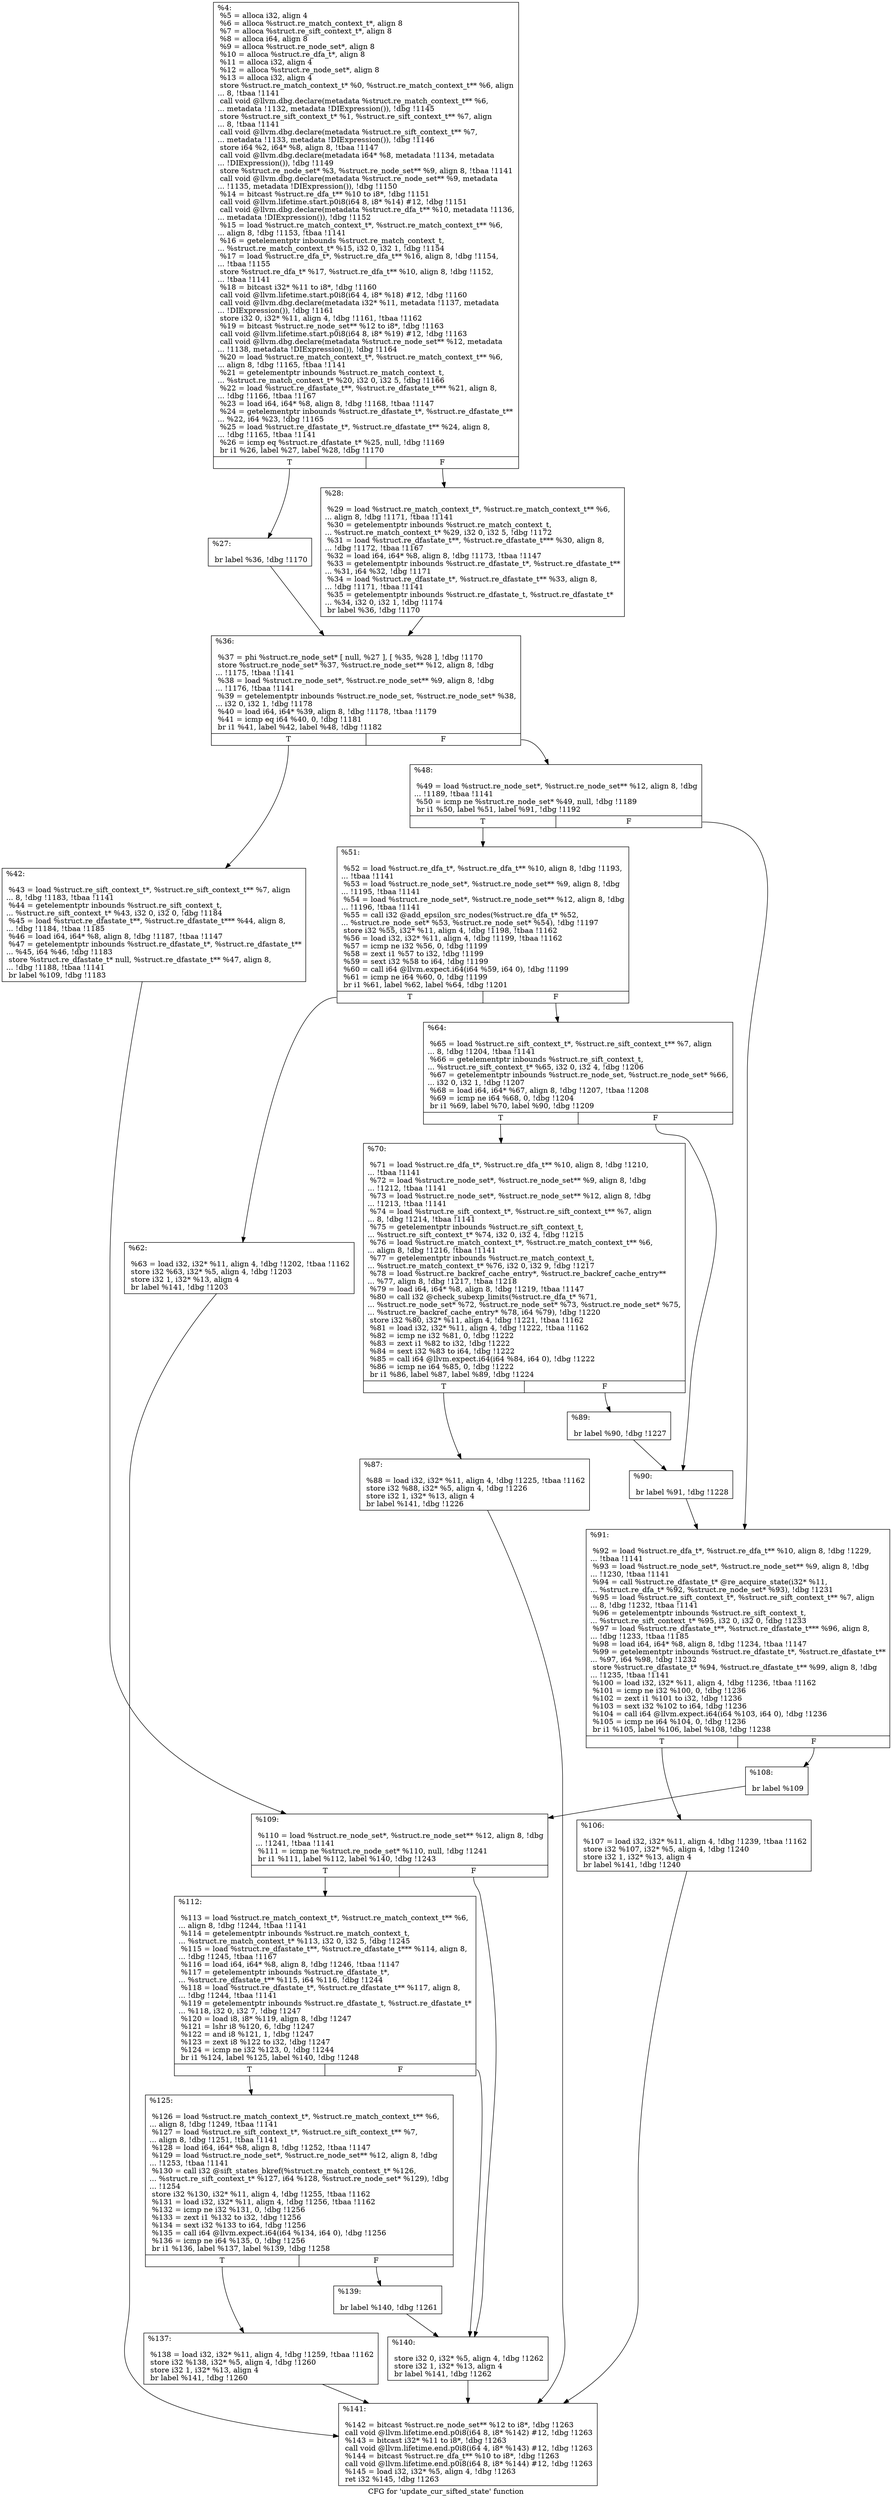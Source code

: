 digraph "CFG for 'update_cur_sifted_state' function" {
	label="CFG for 'update_cur_sifted_state' function";

	Node0xe92af0 [shape=record,label="{%4:\l  %5 = alloca i32, align 4\l  %6 = alloca %struct.re_match_context_t*, align 8\l  %7 = alloca %struct.re_sift_context_t*, align 8\l  %8 = alloca i64, align 8\l  %9 = alloca %struct.re_node_set*, align 8\l  %10 = alloca %struct.re_dfa_t*, align 8\l  %11 = alloca i32, align 4\l  %12 = alloca %struct.re_node_set*, align 8\l  %13 = alloca i32, align 4\l  store %struct.re_match_context_t* %0, %struct.re_match_context_t** %6, align\l... 8, !tbaa !1141\l  call void @llvm.dbg.declare(metadata %struct.re_match_context_t** %6,\l... metadata !1132, metadata !DIExpression()), !dbg !1145\l  store %struct.re_sift_context_t* %1, %struct.re_sift_context_t** %7, align\l... 8, !tbaa !1141\l  call void @llvm.dbg.declare(metadata %struct.re_sift_context_t** %7,\l... metadata !1133, metadata !DIExpression()), !dbg !1146\l  store i64 %2, i64* %8, align 8, !tbaa !1147\l  call void @llvm.dbg.declare(metadata i64* %8, metadata !1134, metadata\l... !DIExpression()), !dbg !1149\l  store %struct.re_node_set* %3, %struct.re_node_set** %9, align 8, !tbaa !1141\l  call void @llvm.dbg.declare(metadata %struct.re_node_set** %9, metadata\l... !1135, metadata !DIExpression()), !dbg !1150\l  %14 = bitcast %struct.re_dfa_t** %10 to i8*, !dbg !1151\l  call void @llvm.lifetime.start.p0i8(i64 8, i8* %14) #12, !dbg !1151\l  call void @llvm.dbg.declare(metadata %struct.re_dfa_t** %10, metadata !1136,\l... metadata !DIExpression()), !dbg !1152\l  %15 = load %struct.re_match_context_t*, %struct.re_match_context_t** %6,\l... align 8, !dbg !1153, !tbaa !1141\l  %16 = getelementptr inbounds %struct.re_match_context_t,\l... %struct.re_match_context_t* %15, i32 0, i32 1, !dbg !1154\l  %17 = load %struct.re_dfa_t*, %struct.re_dfa_t** %16, align 8, !dbg !1154,\l... !tbaa !1155\l  store %struct.re_dfa_t* %17, %struct.re_dfa_t** %10, align 8, !dbg !1152,\l... !tbaa !1141\l  %18 = bitcast i32* %11 to i8*, !dbg !1160\l  call void @llvm.lifetime.start.p0i8(i64 4, i8* %18) #12, !dbg !1160\l  call void @llvm.dbg.declare(metadata i32* %11, metadata !1137, metadata\l... !DIExpression()), !dbg !1161\l  store i32 0, i32* %11, align 4, !dbg !1161, !tbaa !1162\l  %19 = bitcast %struct.re_node_set** %12 to i8*, !dbg !1163\l  call void @llvm.lifetime.start.p0i8(i64 8, i8* %19) #12, !dbg !1163\l  call void @llvm.dbg.declare(metadata %struct.re_node_set** %12, metadata\l... !1138, metadata !DIExpression()), !dbg !1164\l  %20 = load %struct.re_match_context_t*, %struct.re_match_context_t** %6,\l... align 8, !dbg !1165, !tbaa !1141\l  %21 = getelementptr inbounds %struct.re_match_context_t,\l... %struct.re_match_context_t* %20, i32 0, i32 5, !dbg !1166\l  %22 = load %struct.re_dfastate_t**, %struct.re_dfastate_t*** %21, align 8,\l... !dbg !1166, !tbaa !1167\l  %23 = load i64, i64* %8, align 8, !dbg !1168, !tbaa !1147\l  %24 = getelementptr inbounds %struct.re_dfastate_t*, %struct.re_dfastate_t**\l... %22, i64 %23, !dbg !1165\l  %25 = load %struct.re_dfastate_t*, %struct.re_dfastate_t** %24, align 8,\l... !dbg !1165, !tbaa !1141\l  %26 = icmp eq %struct.re_dfastate_t* %25, null, !dbg !1169\l  br i1 %26, label %27, label %28, !dbg !1170\l|{<s0>T|<s1>F}}"];
	Node0xe92af0:s0 -> Node0xe92cb0;
	Node0xe92af0:s1 -> Node0xe92d00;
	Node0xe92cb0 [shape=record,label="{%27:\l\l  br label %36, !dbg !1170\l}"];
	Node0xe92cb0 -> Node0xe92d50;
	Node0xe92d00 [shape=record,label="{%28:\l\l  %29 = load %struct.re_match_context_t*, %struct.re_match_context_t** %6,\l... align 8, !dbg !1171, !tbaa !1141\l  %30 = getelementptr inbounds %struct.re_match_context_t,\l... %struct.re_match_context_t* %29, i32 0, i32 5, !dbg !1172\l  %31 = load %struct.re_dfastate_t**, %struct.re_dfastate_t*** %30, align 8,\l... !dbg !1172, !tbaa !1167\l  %32 = load i64, i64* %8, align 8, !dbg !1173, !tbaa !1147\l  %33 = getelementptr inbounds %struct.re_dfastate_t*, %struct.re_dfastate_t**\l... %31, i64 %32, !dbg !1171\l  %34 = load %struct.re_dfastate_t*, %struct.re_dfastate_t** %33, align 8,\l... !dbg !1171, !tbaa !1141\l  %35 = getelementptr inbounds %struct.re_dfastate_t, %struct.re_dfastate_t*\l... %34, i32 0, i32 1, !dbg !1174\l  br label %36, !dbg !1170\l}"];
	Node0xe92d00 -> Node0xe92d50;
	Node0xe92d50 [shape=record,label="{%36:\l\l  %37 = phi %struct.re_node_set* [ null, %27 ], [ %35, %28 ], !dbg !1170\l  store %struct.re_node_set* %37, %struct.re_node_set** %12, align 8, !dbg\l... !1175, !tbaa !1141\l  %38 = load %struct.re_node_set*, %struct.re_node_set** %9, align 8, !dbg\l... !1176, !tbaa !1141\l  %39 = getelementptr inbounds %struct.re_node_set, %struct.re_node_set* %38,\l... i32 0, i32 1, !dbg !1178\l  %40 = load i64, i64* %39, align 8, !dbg !1178, !tbaa !1179\l  %41 = icmp eq i64 %40, 0, !dbg !1181\l  br i1 %41, label %42, label %48, !dbg !1182\l|{<s0>T|<s1>F}}"];
	Node0xe92d50:s0 -> Node0xe92da0;
	Node0xe92d50:s1 -> Node0xe92df0;
	Node0xe92da0 [shape=record,label="{%42:\l\l  %43 = load %struct.re_sift_context_t*, %struct.re_sift_context_t** %7, align\l... 8, !dbg !1183, !tbaa !1141\l  %44 = getelementptr inbounds %struct.re_sift_context_t,\l... %struct.re_sift_context_t* %43, i32 0, i32 0, !dbg !1184\l  %45 = load %struct.re_dfastate_t**, %struct.re_dfastate_t*** %44, align 8,\l... !dbg !1184, !tbaa !1185\l  %46 = load i64, i64* %8, align 8, !dbg !1187, !tbaa !1147\l  %47 = getelementptr inbounds %struct.re_dfastate_t*, %struct.re_dfastate_t**\l... %45, i64 %46, !dbg !1183\l  store %struct.re_dfastate_t* null, %struct.re_dfastate_t** %47, align 8,\l... !dbg !1188, !tbaa !1141\l  br label %109, !dbg !1183\l}"];
	Node0xe92da0 -> Node0xe93160;
	Node0xe92df0 [shape=record,label="{%48:\l\l  %49 = load %struct.re_node_set*, %struct.re_node_set** %12, align 8, !dbg\l... !1189, !tbaa !1141\l  %50 = icmp ne %struct.re_node_set* %49, null, !dbg !1189\l  br i1 %50, label %51, label %91, !dbg !1192\l|{<s0>T|<s1>F}}"];
	Node0xe92df0:s0 -> Node0xe92e40;
	Node0xe92df0:s1 -> Node0xe93070;
	Node0xe92e40 [shape=record,label="{%51:\l\l  %52 = load %struct.re_dfa_t*, %struct.re_dfa_t** %10, align 8, !dbg !1193,\l... !tbaa !1141\l  %53 = load %struct.re_node_set*, %struct.re_node_set** %9, align 8, !dbg\l... !1195, !tbaa !1141\l  %54 = load %struct.re_node_set*, %struct.re_node_set** %12, align 8, !dbg\l... !1196, !tbaa !1141\l  %55 = call i32 @add_epsilon_src_nodes(%struct.re_dfa_t* %52,\l... %struct.re_node_set* %53, %struct.re_node_set* %54), !dbg !1197\l  store i32 %55, i32* %11, align 4, !dbg !1198, !tbaa !1162\l  %56 = load i32, i32* %11, align 4, !dbg !1199, !tbaa !1162\l  %57 = icmp ne i32 %56, 0, !dbg !1199\l  %58 = zext i1 %57 to i32, !dbg !1199\l  %59 = sext i32 %58 to i64, !dbg !1199\l  %60 = call i64 @llvm.expect.i64(i64 %59, i64 0), !dbg !1199\l  %61 = icmp ne i64 %60, 0, !dbg !1199\l  br i1 %61, label %62, label %64, !dbg !1201\l|{<s0>T|<s1>F}}"];
	Node0xe92e40:s0 -> Node0xe92e90;
	Node0xe92e40:s1 -> Node0xe92ee0;
	Node0xe92e90 [shape=record,label="{%62:\l\l  %63 = load i32, i32* %11, align 4, !dbg !1202, !tbaa !1162\l  store i32 %63, i32* %5, align 4, !dbg !1203\l  store i32 1, i32* %13, align 4\l  br label %141, !dbg !1203\l}"];
	Node0xe92e90 -> Node0xe93340;
	Node0xe92ee0 [shape=record,label="{%64:\l\l  %65 = load %struct.re_sift_context_t*, %struct.re_sift_context_t** %7, align\l... 8, !dbg !1204, !tbaa !1141\l  %66 = getelementptr inbounds %struct.re_sift_context_t,\l... %struct.re_sift_context_t* %65, i32 0, i32 4, !dbg !1206\l  %67 = getelementptr inbounds %struct.re_node_set, %struct.re_node_set* %66,\l... i32 0, i32 1, !dbg !1207\l  %68 = load i64, i64* %67, align 8, !dbg !1207, !tbaa !1208\l  %69 = icmp ne i64 %68, 0, !dbg !1204\l  br i1 %69, label %70, label %90, !dbg !1209\l|{<s0>T|<s1>F}}"];
	Node0xe92ee0:s0 -> Node0xe92f30;
	Node0xe92ee0:s1 -> Node0xe93020;
	Node0xe92f30 [shape=record,label="{%70:\l\l  %71 = load %struct.re_dfa_t*, %struct.re_dfa_t** %10, align 8, !dbg !1210,\l... !tbaa !1141\l  %72 = load %struct.re_node_set*, %struct.re_node_set** %9, align 8, !dbg\l... !1212, !tbaa !1141\l  %73 = load %struct.re_node_set*, %struct.re_node_set** %12, align 8, !dbg\l... !1213, !tbaa !1141\l  %74 = load %struct.re_sift_context_t*, %struct.re_sift_context_t** %7, align\l... 8, !dbg !1214, !tbaa !1141\l  %75 = getelementptr inbounds %struct.re_sift_context_t,\l... %struct.re_sift_context_t* %74, i32 0, i32 4, !dbg !1215\l  %76 = load %struct.re_match_context_t*, %struct.re_match_context_t** %6,\l... align 8, !dbg !1216, !tbaa !1141\l  %77 = getelementptr inbounds %struct.re_match_context_t,\l... %struct.re_match_context_t* %76, i32 0, i32 9, !dbg !1217\l  %78 = load %struct.re_backref_cache_entry*, %struct.re_backref_cache_entry**\l... %77, align 8, !dbg !1217, !tbaa !1218\l  %79 = load i64, i64* %8, align 8, !dbg !1219, !tbaa !1147\l  %80 = call i32 @check_subexp_limits(%struct.re_dfa_t* %71,\l... %struct.re_node_set* %72, %struct.re_node_set* %73, %struct.re_node_set* %75,\l... %struct.re_backref_cache_entry* %78, i64 %79), !dbg !1220\l  store i32 %80, i32* %11, align 4, !dbg !1221, !tbaa !1162\l  %81 = load i32, i32* %11, align 4, !dbg !1222, !tbaa !1162\l  %82 = icmp ne i32 %81, 0, !dbg !1222\l  %83 = zext i1 %82 to i32, !dbg !1222\l  %84 = sext i32 %83 to i64, !dbg !1222\l  %85 = call i64 @llvm.expect.i64(i64 %84, i64 0), !dbg !1222\l  %86 = icmp ne i64 %85, 0, !dbg !1222\l  br i1 %86, label %87, label %89, !dbg !1224\l|{<s0>T|<s1>F}}"];
	Node0xe92f30:s0 -> Node0xe92f80;
	Node0xe92f30:s1 -> Node0xe92fd0;
	Node0xe92f80 [shape=record,label="{%87:\l\l  %88 = load i32, i32* %11, align 4, !dbg !1225, !tbaa !1162\l  store i32 %88, i32* %5, align 4, !dbg !1226\l  store i32 1, i32* %13, align 4\l  br label %141, !dbg !1226\l}"];
	Node0xe92f80 -> Node0xe93340;
	Node0xe92fd0 [shape=record,label="{%89:\l\l  br label %90, !dbg !1227\l}"];
	Node0xe92fd0 -> Node0xe93020;
	Node0xe93020 [shape=record,label="{%90:\l\l  br label %91, !dbg !1228\l}"];
	Node0xe93020 -> Node0xe93070;
	Node0xe93070 [shape=record,label="{%91:\l\l  %92 = load %struct.re_dfa_t*, %struct.re_dfa_t** %10, align 8, !dbg !1229,\l... !tbaa !1141\l  %93 = load %struct.re_node_set*, %struct.re_node_set** %9, align 8, !dbg\l... !1230, !tbaa !1141\l  %94 = call %struct.re_dfastate_t* @re_acquire_state(i32* %11,\l... %struct.re_dfa_t* %92, %struct.re_node_set* %93), !dbg !1231\l  %95 = load %struct.re_sift_context_t*, %struct.re_sift_context_t** %7, align\l... 8, !dbg !1232, !tbaa !1141\l  %96 = getelementptr inbounds %struct.re_sift_context_t,\l... %struct.re_sift_context_t* %95, i32 0, i32 0, !dbg !1233\l  %97 = load %struct.re_dfastate_t**, %struct.re_dfastate_t*** %96, align 8,\l... !dbg !1233, !tbaa !1185\l  %98 = load i64, i64* %8, align 8, !dbg !1234, !tbaa !1147\l  %99 = getelementptr inbounds %struct.re_dfastate_t*, %struct.re_dfastate_t**\l... %97, i64 %98, !dbg !1232\l  store %struct.re_dfastate_t* %94, %struct.re_dfastate_t** %99, align 8, !dbg\l... !1235, !tbaa !1141\l  %100 = load i32, i32* %11, align 4, !dbg !1236, !tbaa !1162\l  %101 = icmp ne i32 %100, 0, !dbg !1236\l  %102 = zext i1 %101 to i32, !dbg !1236\l  %103 = sext i32 %102 to i64, !dbg !1236\l  %104 = call i64 @llvm.expect.i64(i64 %103, i64 0), !dbg !1236\l  %105 = icmp ne i64 %104, 0, !dbg !1236\l  br i1 %105, label %106, label %108, !dbg !1238\l|{<s0>T|<s1>F}}"];
	Node0xe93070:s0 -> Node0xe930c0;
	Node0xe93070:s1 -> Node0xe93110;
	Node0xe930c0 [shape=record,label="{%106:\l\l  %107 = load i32, i32* %11, align 4, !dbg !1239, !tbaa !1162\l  store i32 %107, i32* %5, align 4, !dbg !1240\l  store i32 1, i32* %13, align 4\l  br label %141, !dbg !1240\l}"];
	Node0xe930c0 -> Node0xe93340;
	Node0xe93110 [shape=record,label="{%108:\l\l  br label %109\l}"];
	Node0xe93110 -> Node0xe93160;
	Node0xe93160 [shape=record,label="{%109:\l\l  %110 = load %struct.re_node_set*, %struct.re_node_set** %12, align 8, !dbg\l... !1241, !tbaa !1141\l  %111 = icmp ne %struct.re_node_set* %110, null, !dbg !1241\l  br i1 %111, label %112, label %140, !dbg !1243\l|{<s0>T|<s1>F}}"];
	Node0xe93160:s0 -> Node0xe931b0;
	Node0xe93160:s1 -> Node0xe932f0;
	Node0xe931b0 [shape=record,label="{%112:\l\l  %113 = load %struct.re_match_context_t*, %struct.re_match_context_t** %6,\l... align 8, !dbg !1244, !tbaa !1141\l  %114 = getelementptr inbounds %struct.re_match_context_t,\l... %struct.re_match_context_t* %113, i32 0, i32 5, !dbg !1245\l  %115 = load %struct.re_dfastate_t**, %struct.re_dfastate_t*** %114, align 8,\l... !dbg !1245, !tbaa !1167\l  %116 = load i64, i64* %8, align 8, !dbg !1246, !tbaa !1147\l  %117 = getelementptr inbounds %struct.re_dfastate_t*,\l... %struct.re_dfastate_t** %115, i64 %116, !dbg !1244\l  %118 = load %struct.re_dfastate_t*, %struct.re_dfastate_t** %117, align 8,\l... !dbg !1244, !tbaa !1141\l  %119 = getelementptr inbounds %struct.re_dfastate_t, %struct.re_dfastate_t*\l... %118, i32 0, i32 7, !dbg !1247\l  %120 = load i8, i8* %119, align 8, !dbg !1247\l  %121 = lshr i8 %120, 6, !dbg !1247\l  %122 = and i8 %121, 1, !dbg !1247\l  %123 = zext i8 %122 to i32, !dbg !1247\l  %124 = icmp ne i32 %123, 0, !dbg !1244\l  br i1 %124, label %125, label %140, !dbg !1248\l|{<s0>T|<s1>F}}"];
	Node0xe931b0:s0 -> Node0xe93200;
	Node0xe931b0:s1 -> Node0xe932f0;
	Node0xe93200 [shape=record,label="{%125:\l\l  %126 = load %struct.re_match_context_t*, %struct.re_match_context_t** %6,\l... align 8, !dbg !1249, !tbaa !1141\l  %127 = load %struct.re_sift_context_t*, %struct.re_sift_context_t** %7,\l... align 8, !dbg !1251, !tbaa !1141\l  %128 = load i64, i64* %8, align 8, !dbg !1252, !tbaa !1147\l  %129 = load %struct.re_node_set*, %struct.re_node_set** %12, align 8, !dbg\l... !1253, !tbaa !1141\l  %130 = call i32 @sift_states_bkref(%struct.re_match_context_t* %126,\l... %struct.re_sift_context_t* %127, i64 %128, %struct.re_node_set* %129), !dbg\l... !1254\l  store i32 %130, i32* %11, align 4, !dbg !1255, !tbaa !1162\l  %131 = load i32, i32* %11, align 4, !dbg !1256, !tbaa !1162\l  %132 = icmp ne i32 %131, 0, !dbg !1256\l  %133 = zext i1 %132 to i32, !dbg !1256\l  %134 = sext i32 %133 to i64, !dbg !1256\l  %135 = call i64 @llvm.expect.i64(i64 %134, i64 0), !dbg !1256\l  %136 = icmp ne i64 %135, 0, !dbg !1256\l  br i1 %136, label %137, label %139, !dbg !1258\l|{<s0>T|<s1>F}}"];
	Node0xe93200:s0 -> Node0xe93250;
	Node0xe93200:s1 -> Node0xe932a0;
	Node0xe93250 [shape=record,label="{%137:\l\l  %138 = load i32, i32* %11, align 4, !dbg !1259, !tbaa !1162\l  store i32 %138, i32* %5, align 4, !dbg !1260\l  store i32 1, i32* %13, align 4\l  br label %141, !dbg !1260\l}"];
	Node0xe93250 -> Node0xe93340;
	Node0xe932a0 [shape=record,label="{%139:\l\l  br label %140, !dbg !1261\l}"];
	Node0xe932a0 -> Node0xe932f0;
	Node0xe932f0 [shape=record,label="{%140:\l\l  store i32 0, i32* %5, align 4, !dbg !1262\l  store i32 1, i32* %13, align 4\l  br label %141, !dbg !1262\l}"];
	Node0xe932f0 -> Node0xe93340;
	Node0xe93340 [shape=record,label="{%141:\l\l  %142 = bitcast %struct.re_node_set** %12 to i8*, !dbg !1263\l  call void @llvm.lifetime.end.p0i8(i64 8, i8* %142) #12, !dbg !1263\l  %143 = bitcast i32* %11 to i8*, !dbg !1263\l  call void @llvm.lifetime.end.p0i8(i64 4, i8* %143) #12, !dbg !1263\l  %144 = bitcast %struct.re_dfa_t** %10 to i8*, !dbg !1263\l  call void @llvm.lifetime.end.p0i8(i64 8, i8* %144) #12, !dbg !1263\l  %145 = load i32, i32* %5, align 4, !dbg !1263\l  ret i32 %145, !dbg !1263\l}"];
}
